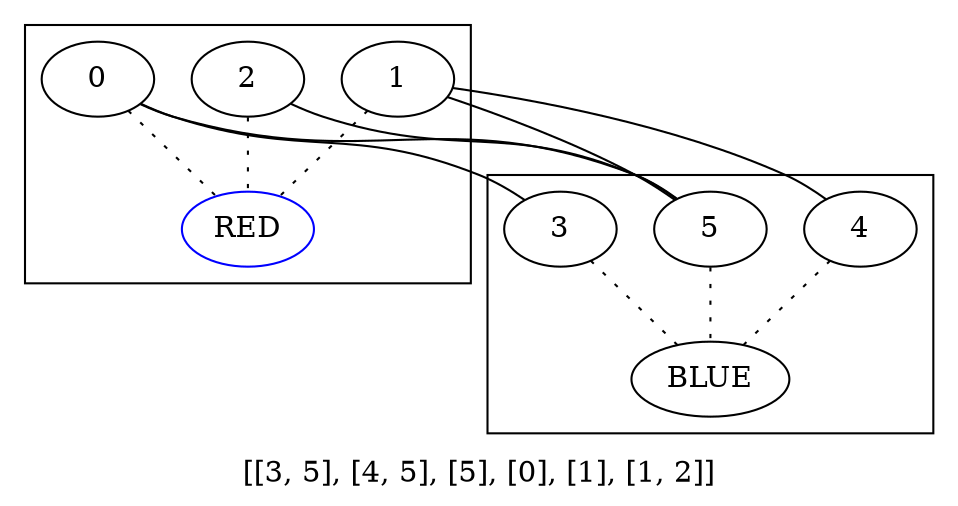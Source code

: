 ## Jagadeesh Vasudevamurthy ####
graph g {
	overlap=false; splines=true
	edge [style=dotted, weight=10, len=.2]
	subgraph cluster_RED {
		RED [pos="-1,0!", color=red /* , style=invis */]
		0 -- RED
		1 -- RED
		2 -- RED
	}
	subgraph cluster_BLUE {
		RED [pos="-1,0!", color=blue /* , style=invis */]
		3 -- BLUE
		4 -- BLUE
		5 -- BLUE
	}
	edge [style="", weight=1, len=1]
	0--3
	0--5
	1--4
	1--5
	2--5
	label= "[[3, 5], [4, 5], [5], [0], [1], [1, 2]]"
}
